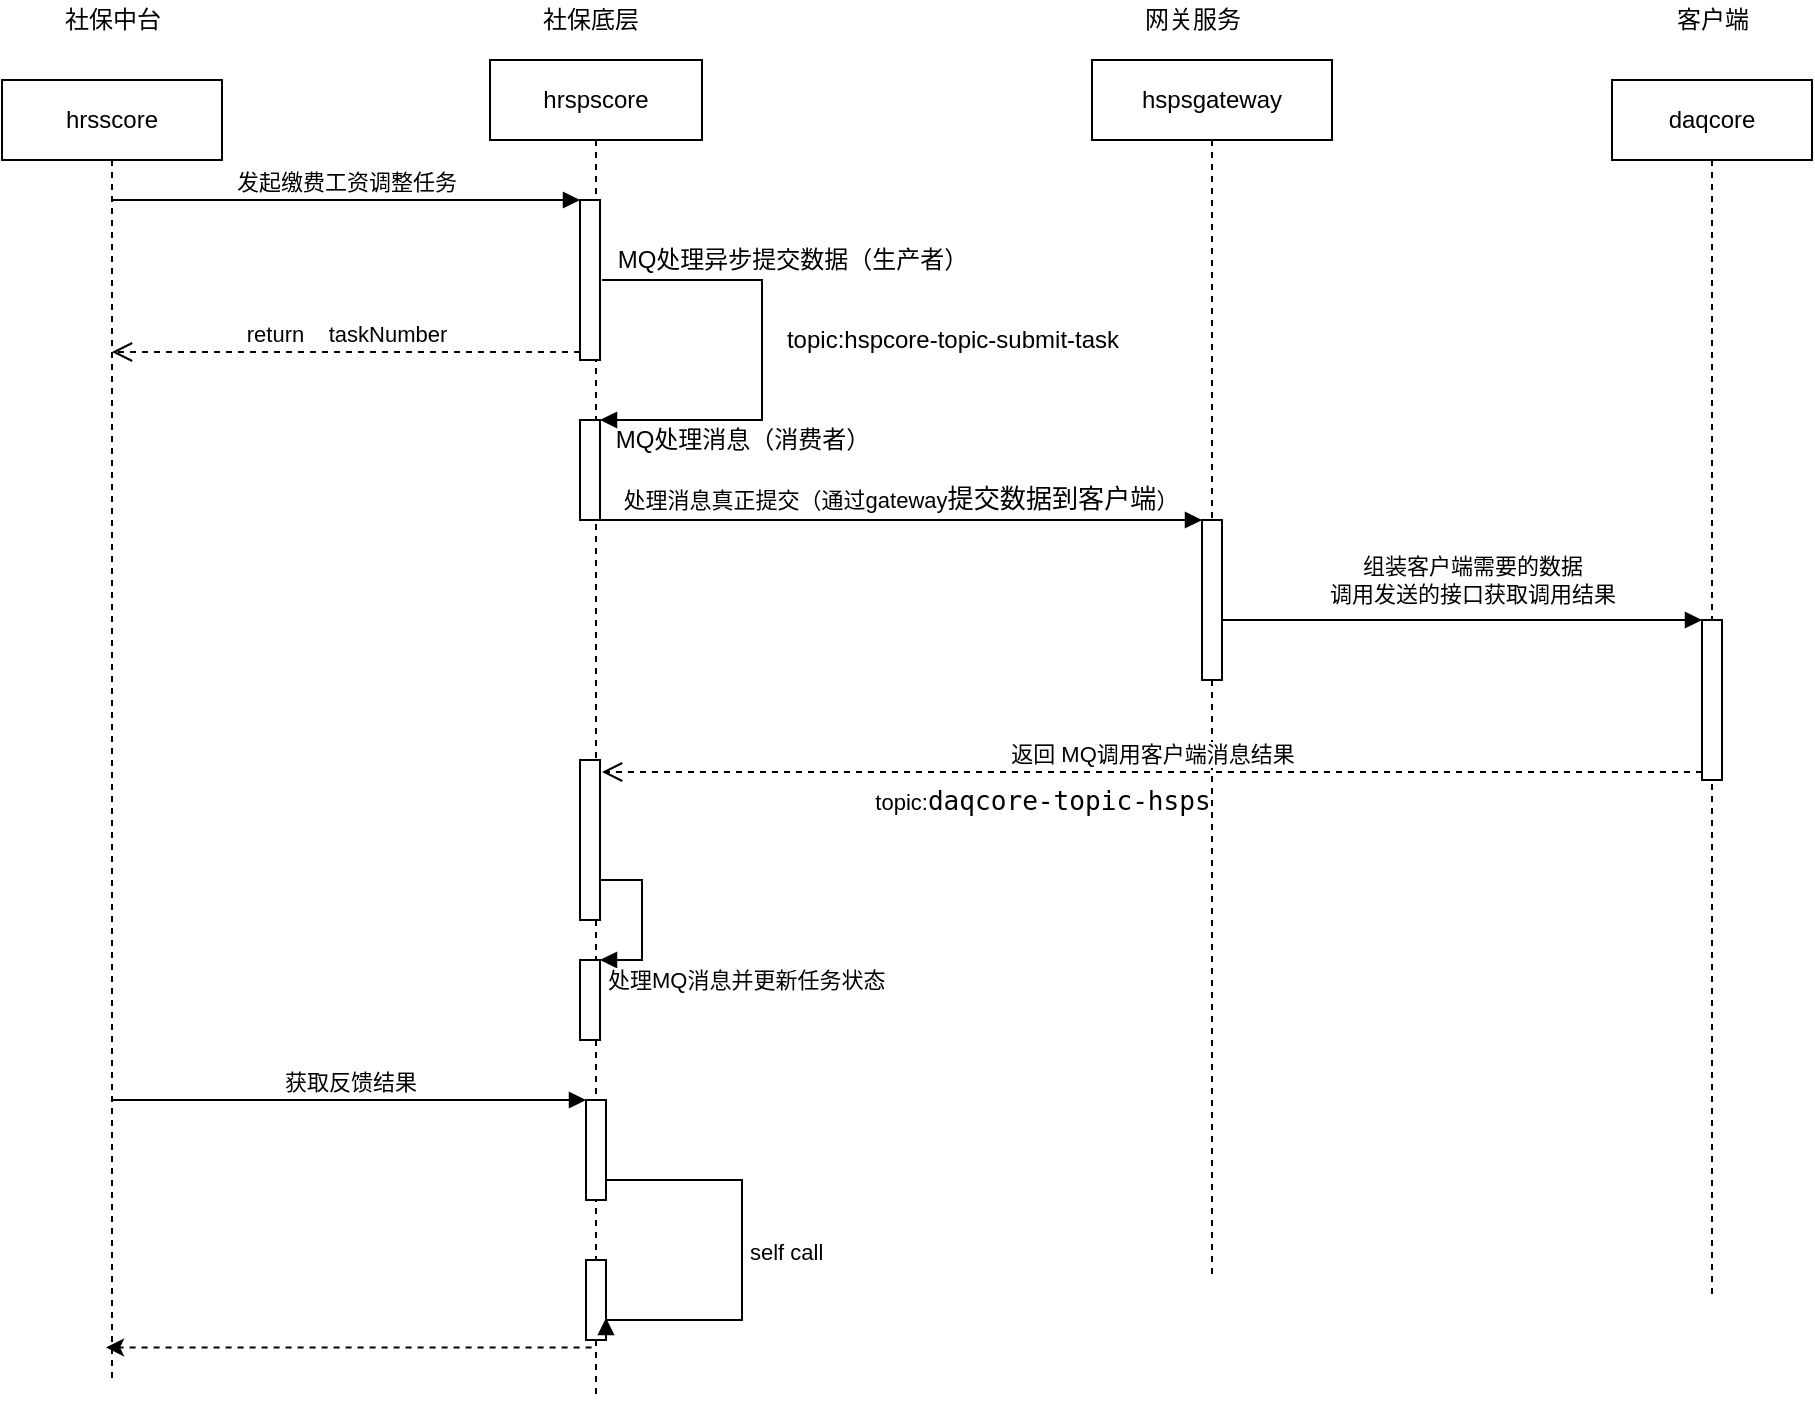 <mxfile version="17.4.3" type="github">
  <diagram id="1DGZ0pAReRTyI6p_18Ht" name="第 1 页">
    <mxGraphModel dx="1886" dy="850" grid="1" gridSize="10" guides="1" tooltips="1" connect="1" arrows="1" fold="1" page="1" pageScale="1" pageWidth="827" pageHeight="1169" math="0" shadow="0">
      <root>
        <mxCell id="0" />
        <mxCell id="1" parent="0" />
        <mxCell id="fVH-w_c11gkOIXWyaUR0-1" value="hrsscore" style="shape=umlLifeline;perimeter=lifelinePerimeter;whiteSpace=wrap;html=1;container=1;collapsible=0;recursiveResize=0;outlineConnect=0;" vertex="1" parent="1">
          <mxGeometry x="100" y="160" width="110" height="650" as="geometry" />
        </mxCell>
        <mxCell id="fVH-w_c11gkOIXWyaUR0-2" value="社保中台" style="text;html=1;align=center;verticalAlign=middle;resizable=0;points=[];autosize=1;strokeColor=none;fillColor=none;" vertex="1" parent="1">
          <mxGeometry x="125" y="120" width="60" height="20" as="geometry" />
        </mxCell>
        <mxCell id="fVH-w_c11gkOIXWyaUR0-3" value="hrspscore" style="shape=umlLifeline;perimeter=lifelinePerimeter;whiteSpace=wrap;html=1;container=1;collapsible=0;recursiveResize=0;outlineConnect=0;" vertex="1" parent="1">
          <mxGeometry x="344" y="150" width="106" height="670" as="geometry" />
        </mxCell>
        <mxCell id="fVH-w_c11gkOIXWyaUR0-4" value="" style="html=1;points=[];perimeter=orthogonalPerimeter;" vertex="1" parent="fVH-w_c11gkOIXWyaUR0-3">
          <mxGeometry x="45" y="70" width="10" height="80" as="geometry" />
        </mxCell>
        <mxCell id="fVH-w_c11gkOIXWyaUR0-45" value="" style="html=1;points=[];perimeter=orthogonalPerimeter;" vertex="1" parent="fVH-w_c11gkOIXWyaUR0-3">
          <mxGeometry x="45" y="180" width="10" height="50" as="geometry" />
        </mxCell>
        <mxCell id="fVH-w_c11gkOIXWyaUR0-46" value="" style="edgeStyle=orthogonalEdgeStyle;html=1;align=left;spacingLeft=2;endArrow=block;rounded=0;entryX=1;entryY=0;" edge="1" target="fVH-w_c11gkOIXWyaUR0-45" parent="fVH-w_c11gkOIXWyaUR0-3">
          <mxGeometry relative="1" as="geometry">
            <mxPoint x="56" y="110" as="sourcePoint" />
            <Array as="points">
              <mxPoint x="136" y="110" />
              <mxPoint x="136" y="180" />
            </Array>
          </mxGeometry>
        </mxCell>
        <mxCell id="fVH-w_c11gkOIXWyaUR0-65" value="" style="html=1;points=[];perimeter=orthogonalPerimeter;fontColor=#000000;" vertex="1" parent="fVH-w_c11gkOIXWyaUR0-3">
          <mxGeometry x="45" y="450" width="10" height="40" as="geometry" />
        </mxCell>
        <mxCell id="fVH-w_c11gkOIXWyaUR0-66" value="处理MQ消息并更新任务状态" style="edgeStyle=orthogonalEdgeStyle;html=1;align=left;spacingLeft=2;endArrow=block;rounded=0;entryX=1;entryY=0;labelBackgroundColor=#FFFFFF;fontColor=#000000;" edge="1" target="fVH-w_c11gkOIXWyaUR0-65" parent="fVH-w_c11gkOIXWyaUR0-3">
          <mxGeometry x="1" y="10" relative="1" as="geometry">
            <mxPoint x="46" y="410" as="sourcePoint" />
            <Array as="points">
              <mxPoint x="76" y="410" />
            </Array>
            <mxPoint as="offset" />
          </mxGeometry>
        </mxCell>
        <mxCell id="fVH-w_c11gkOIXWyaUR0-67" value="" style="html=1;points=[];perimeter=orthogonalPerimeter;fontColor=#000000;" vertex="1" parent="fVH-w_c11gkOIXWyaUR0-3">
          <mxGeometry x="45" y="350" width="10" height="80" as="geometry" />
        </mxCell>
        <mxCell id="fVH-w_c11gkOIXWyaUR0-68" value="" style="html=1;points=[];perimeter=orthogonalPerimeter;fontSize=11;fontColor=#000000;" vertex="1" parent="fVH-w_c11gkOIXWyaUR0-3">
          <mxGeometry x="48" y="520" width="10" height="50" as="geometry" />
        </mxCell>
        <mxCell id="fVH-w_c11gkOIXWyaUR0-75" value="" style="html=1;points=[];perimeter=orthogonalPerimeter;fontSize=11;fontColor=#000000;" vertex="1" parent="fVH-w_c11gkOIXWyaUR0-3">
          <mxGeometry x="48" y="600" width="10" height="40" as="geometry" />
        </mxCell>
        <mxCell id="fVH-w_c11gkOIXWyaUR0-76" value="self call" style="edgeStyle=orthogonalEdgeStyle;html=1;align=left;spacingLeft=2;endArrow=block;rounded=0;labelBackgroundColor=#FFFFFF;fontSize=11;fontColor=#000000;entryX=1;entryY=0.725;entryDx=0;entryDy=0;entryPerimeter=0;" edge="1" target="fVH-w_c11gkOIXWyaUR0-75" parent="fVH-w_c11gkOIXWyaUR0-3" source="fVH-w_c11gkOIXWyaUR0-68">
          <mxGeometry relative="1" as="geometry">
            <mxPoint x="48" y="610" as="sourcePoint" />
            <Array as="points">
              <mxPoint x="126" y="560" />
              <mxPoint x="126" y="630" />
            </Array>
            <mxPoint x="66" y="630" as="targetPoint" />
          </mxGeometry>
        </mxCell>
        <mxCell id="fVH-w_c11gkOIXWyaUR0-10" value="社保底层" style="text;html=1;align=center;verticalAlign=middle;resizable=0;points=[];autosize=1;strokeColor=none;fillColor=none;" vertex="1" parent="1">
          <mxGeometry x="364" y="120" width="60" height="20" as="geometry" />
        </mxCell>
        <mxCell id="fVH-w_c11gkOIXWyaUR0-11" value="hspsgateway" style="shape=umlLifeline;perimeter=lifelinePerimeter;whiteSpace=wrap;html=1;container=1;collapsible=0;recursiveResize=0;outlineConnect=0;" vertex="1" parent="1">
          <mxGeometry x="645" y="150" width="120" height="610" as="geometry" />
        </mxCell>
        <mxCell id="fVH-w_c11gkOIXWyaUR0-55" value="" style="html=1;points=[];perimeter=orthogonalPerimeter;" vertex="1" parent="fVH-w_c11gkOIXWyaUR0-11">
          <mxGeometry x="55" y="230" width="10" height="80" as="geometry" />
        </mxCell>
        <mxCell id="fVH-w_c11gkOIXWyaUR0-13" value="daqcore" style="shape=umlLifeline;perimeter=lifelinePerimeter;whiteSpace=wrap;html=1;container=1;collapsible=0;recursiveResize=0;outlineConnect=0;" vertex="1" parent="1">
          <mxGeometry x="905" y="160" width="100" height="610" as="geometry" />
        </mxCell>
        <mxCell id="fVH-w_c11gkOIXWyaUR0-58" value="" style="html=1;points=[];perimeter=orthogonalPerimeter;fontColor=#000000;" vertex="1" parent="fVH-w_c11gkOIXWyaUR0-13">
          <mxGeometry x="45" y="270" width="10" height="80" as="geometry" />
        </mxCell>
        <mxCell id="fVH-w_c11gkOIXWyaUR0-15" value="客户端" style="text;html=1;align=center;verticalAlign=middle;resizable=0;points=[];autosize=1;strokeColor=none;fillColor=none;" vertex="1" parent="1">
          <mxGeometry x="930" y="120" width="50" height="20" as="geometry" />
        </mxCell>
        <mxCell id="fVH-w_c11gkOIXWyaUR0-19" value="发起缴费工资调整任务" style="html=1;verticalAlign=bottom;endArrow=block;entryX=0;entryY=0;rounded=0;" edge="1" parent="1" source="fVH-w_c11gkOIXWyaUR0-1" target="fVH-w_c11gkOIXWyaUR0-4">
          <mxGeometry relative="1" as="geometry">
            <mxPoint x="319" y="220" as="sourcePoint" />
          </mxGeometry>
        </mxCell>
        <mxCell id="fVH-w_c11gkOIXWyaUR0-20" value="return&amp;nbsp; &amp;nbsp; taskNumber" style="html=1;verticalAlign=bottom;endArrow=open;dashed=1;endSize=8;exitX=0;exitY=0.95;rounded=0;" edge="1" parent="1" source="fVH-w_c11gkOIXWyaUR0-4" target="fVH-w_c11gkOIXWyaUR0-1">
          <mxGeometry relative="1" as="geometry">
            <mxPoint x="319" y="296" as="targetPoint" />
          </mxGeometry>
        </mxCell>
        <mxCell id="fVH-w_c11gkOIXWyaUR0-47" value="MQ处理异步提交数据（生产者）" style="text;html=1;align=center;verticalAlign=middle;resizable=0;points=[];autosize=1;strokeColor=none;fillColor=none;" vertex="1" parent="1">
          <mxGeometry x="400" y="240" width="190" height="20" as="geometry" />
        </mxCell>
        <mxCell id="fVH-w_c11gkOIXWyaUR0-48" value="MQ处理消息（消费者）" style="text;html=1;align=center;verticalAlign=middle;resizable=0;points=[];autosize=1;strokeColor=none;fillColor=none;" vertex="1" parent="1">
          <mxGeometry x="400" y="330" width="140" height="20" as="geometry" />
        </mxCell>
        <mxCell id="fVH-w_c11gkOIXWyaUR0-49" value="topic:hspcore-topic-submit-task" style="text;html=1;align=center;verticalAlign=middle;resizable=0;points=[];autosize=1;strokeColor=none;fillColor=none;" vertex="1" parent="1">
          <mxGeometry x="485" y="280" width="180" height="20" as="geometry" />
        </mxCell>
        <mxCell id="fVH-w_c11gkOIXWyaUR0-51" value="网关服务" style="text;html=1;align=center;verticalAlign=middle;resizable=0;points=[];autosize=1;strokeColor=none;fillColor=none;" vertex="1" parent="1">
          <mxGeometry x="665" y="120" width="60" height="20" as="geometry" />
        </mxCell>
        <mxCell id="fVH-w_c11gkOIXWyaUR0-56" value="&lt;span style=&quot;background-color: rgb(255 , 255 , 255)&quot;&gt;处理消息真正提交（通过gateway&lt;span style=&quot;font-family: &amp;#34;jetbrains mono&amp;#34; , monospace ; font-size: 9.8pt&quot;&gt;提交&lt;/span&gt;&lt;span style=&quot;font-family: &amp;#34;jetbrains mono&amp;#34; , monospace ; font-size: 9.8pt&quot;&gt;数据&lt;/span&gt;&lt;span style=&quot;font-family: &amp;#34;jetbrains mono&amp;#34; , monospace ; font-size: 9.8pt&quot;&gt;到客户端&lt;/span&gt;）&lt;/span&gt;" style="html=1;verticalAlign=bottom;endArrow=block;entryX=0;entryY=0;rounded=0;" edge="1" target="fVH-w_c11gkOIXWyaUR0-55" parent="1" source="fVH-w_c11gkOIXWyaUR0-3">
          <mxGeometry relative="1" as="geometry">
            <mxPoint x="585" y="380" as="sourcePoint" />
          </mxGeometry>
        </mxCell>
        <mxCell id="fVH-w_c11gkOIXWyaUR0-59" value="&lt;pre style=&quot;font-family: &amp;#34;jetbrains mono&amp;#34; , monospace ; font-size: 9.8pt&quot;&gt;&lt;br&gt;&lt;/pre&gt;" style="html=1;verticalAlign=bottom;endArrow=block;entryX=0;entryY=0;rounded=0;labelBackgroundColor=#FFFFFF;fontColor=#000000;" edge="1" target="fVH-w_c11gkOIXWyaUR0-58" parent="1">
          <mxGeometry x="0.022" y="20" relative="1" as="geometry">
            <mxPoint x="710" y="430" as="sourcePoint" />
            <mxPoint x="1" as="offset" />
          </mxGeometry>
        </mxCell>
        <mxCell id="fVH-w_c11gkOIXWyaUR0-61" value="&lt;pre style=&quot;font-family: &amp;#34;jetbrains mono&amp;#34; , monospace ; font-size: 11px&quot;&gt;&lt;font style=&quot;background-color: rgb(255 , 255 , 255) ; font-size: 11px&quot;&gt;组装客户端需要的数据&lt;br style=&quot;font-size: 11px&quot;&gt;调用发送的接口获取调用结果&lt;/font&gt;&lt;/pre&gt;" style="text;html=1;align=center;verticalAlign=middle;resizable=0;points=[];autosize=1;strokeColor=none;fillColor=none;fontColor=#000000;" vertex="1" parent="1">
          <mxGeometry x="750" y="380" width="170" height="60" as="geometry" />
        </mxCell>
        <mxCell id="fVH-w_c11gkOIXWyaUR0-60" value="返回 MQ调用客户端消息结果" style="html=1;verticalAlign=bottom;endArrow=open;dashed=1;endSize=8;exitX=0;exitY=0.95;rounded=0;labelBackgroundColor=#FFFFFF;fontColor=#000000;" edge="1" source="fVH-w_c11gkOIXWyaUR0-58" parent="1">
          <mxGeometry relative="1" as="geometry">
            <mxPoint x="400" y="506" as="targetPoint" />
          </mxGeometry>
        </mxCell>
        <mxCell id="fVH-w_c11gkOIXWyaUR0-69" value="获取反馈结果" style="html=1;verticalAlign=bottom;endArrow=block;entryX=0;entryY=0;rounded=0;labelBackgroundColor=#FFFFFF;fontSize=11;fontColor=#000000;" edge="1" target="fVH-w_c11gkOIXWyaUR0-68" parent="1" source="fVH-w_c11gkOIXWyaUR0-1">
          <mxGeometry relative="1" as="geometry">
            <mxPoint x="319" y="690" as="sourcePoint" />
          </mxGeometry>
        </mxCell>
        <mxCell id="fVH-w_c11gkOIXWyaUR0-77" style="edgeStyle=orthogonalEdgeStyle;rounded=0;orthogonalLoop=1;jettySize=auto;html=1;entryX=0.473;entryY=0.975;entryDx=0;entryDy=0;entryPerimeter=0;labelBackgroundColor=#FFFFFF;fontSize=11;fontColor=#000000;dashed=1;" edge="1" parent="1" source="fVH-w_c11gkOIXWyaUR0-75" target="fVH-w_c11gkOIXWyaUR0-1">
          <mxGeometry relative="1" as="geometry">
            <Array as="points">
              <mxPoint x="397" y="794" />
            </Array>
          </mxGeometry>
        </mxCell>
        <mxCell id="fVH-w_c11gkOIXWyaUR0-79" value="&lt;span style=&quot;background-color: rgb(255 , 255 , 255)&quot;&gt;topic:&lt;span style=&quot;font-family: &amp;#34;jetbrains mono&amp;#34; , monospace ; font-size: 9.8pt&quot;&gt;daqcore-topic-hsps&lt;/span&gt;&lt;/span&gt;" style="text;html=1;align=center;verticalAlign=middle;resizable=0;points=[];autosize=1;strokeColor=none;fillColor=none;fontSize=11;fontColor=#000000;" vertex="1" parent="1">
          <mxGeometry x="525" y="510" width="190" height="20" as="geometry" />
        </mxCell>
      </root>
    </mxGraphModel>
  </diagram>
</mxfile>
